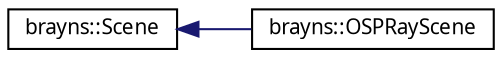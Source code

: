 digraph "Graphical Class Hierarchy"
{
  edge [fontname="Sans",fontsize="10",labelfontname="Sans",labelfontsize="10"];
  node [fontname="Sans",fontsize="10",shape=record];
  rankdir="LR";
  Node1 [label="brayns::Scene",height=0.2,width=0.4,color="black", fillcolor="white", style="filled",URL="$classbrayns_1_1_scene.html",tooltip="Scene object. "];
  Node1 -> Node2 [dir="back",color="midnightblue",fontsize="10",style="solid",fontname="Sans"];
  Node2 [label="brayns::OSPRayScene",height=0.2,width=0.4,color="black", fillcolor="white", style="filled",URL="$classbrayns_1_1_o_s_p_ray_scene.html"];
}
